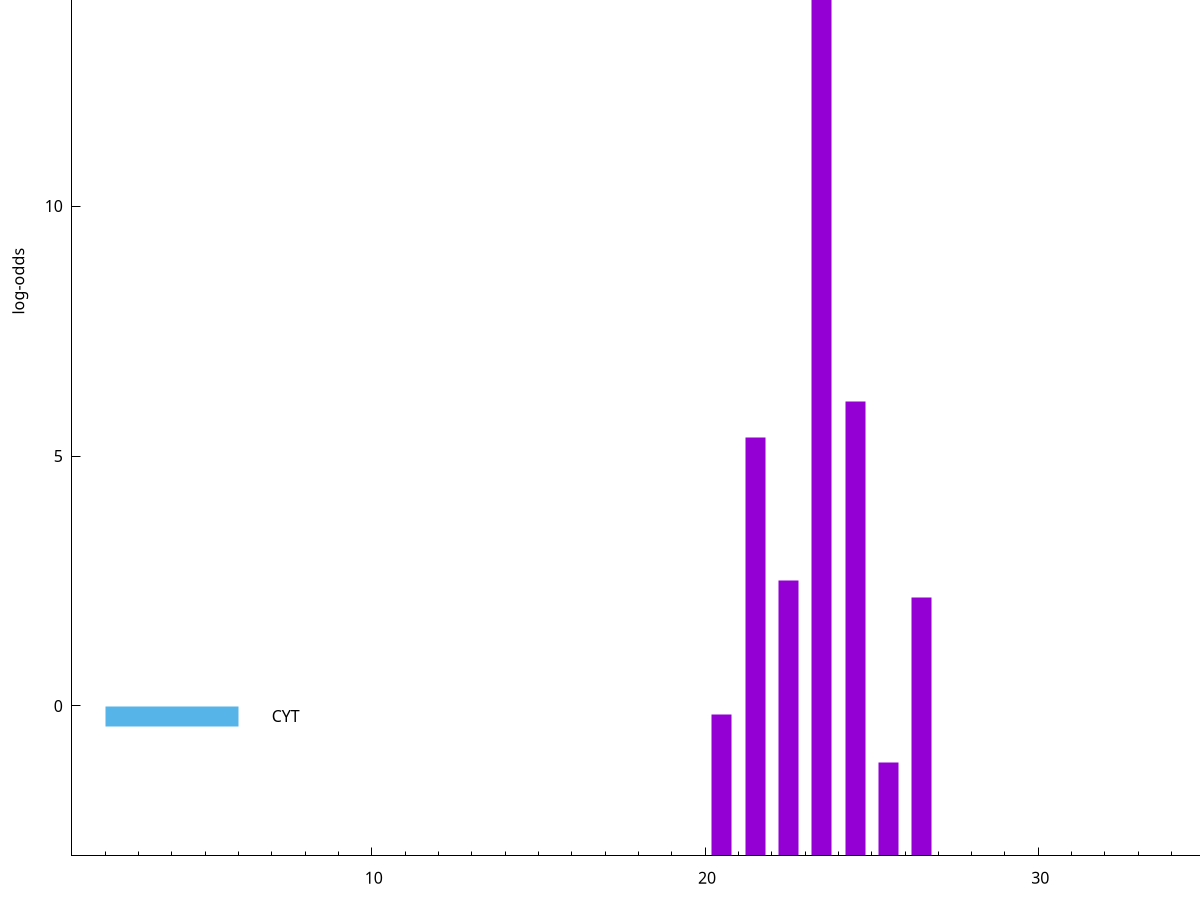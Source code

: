 set title "LipoP predictions for SRR5666607.gff"
set size 2., 1.4
set xrange [1:70] 
set mxtics 10
set yrange [-3:20]
set y2range [0:23]
set ylabel "log-odds"
set term postscript eps color solid "Helvetica" 30
set output "SRR5666607.gff7.eps"
set arrow from 2,17.3241 to 6,17.3241 nohead lt 1 lw 20
set label "SpI" at 7,17.3241
set arrow from 2,-0.200913 to 6,-0.200913 nohead lt 3 lw 20
set label "CYT" at 7,-0.200913
set arrow from 2,17.3241 to 6,17.3241 nohead lt 1 lw 20
set label "SpI" at 7,17.3241
# NOTE: The scores below are the log-odds scores with the threshold
# NOTE: subtracted (a hack to make gnuplot make the histogram all
# NOTE: look nice).
plot "-" axes x1y2 title "" with impulses lt 1 lw 20
23.500000 20.323000
24.500000 9.082630
21.500000 8.380670
22.500000 5.507050
26.500000 5.168940
20.500000 2.836022
25.500000 1.866050
e
exit
